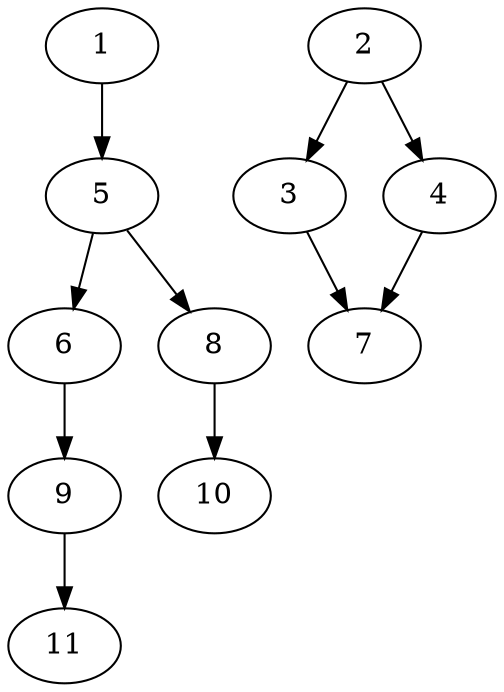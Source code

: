 // DAG (tier=1-easy, mode=compute, n=11, ccr=0.299, fat=0.479, density=0.397, regular=0.710, jump=0.032, mindata=262144, maxdata=2097152)
// DAG automatically generated by daggen at Sun Aug 24 16:33:32 2025
// /home/ermia/Project/Environments/daggen/bin/daggen --dot --ccr 0.299 --fat 0.479 --regular 0.710 --density 0.397 --jump 0.032 --mindata 262144 --maxdata 2097152 -n 11 
digraph G {
  1 [size="10870610567960114", alpha="0.03", expect_size="5435305283980057"]
  1 -> 5 [size ="4372847132672"]
  2 [size="13023558000201924", alpha="0.14", expect_size="6511779000100962"]
  2 -> 3 [size ="6885671436288"]
  2 -> 4 [size ="6885671436288"]
  3 [size="1813991110112968704", alpha="0.07", expect_size="906995555056484352"]
  3 -> 7 [size ="11899081064448"]
  4 [size="4658667908690345984", alpha="0.10", expect_size="2329333954345172992"]
  4 -> 7 [size ="22315047845888"]
  5 [size="256685407857011", alpha="0.02", expect_size="128342703928505"]
  5 -> 6 [size ="18424101076992"]
  5 -> 8 [size ="18424101076992"]
  6 [size="2355379793845180", alpha="0.19", expect_size="1177689896922590"]
  6 -> 9 [size ="3131643527168"]
  7 [size="147519344794927104", alpha="0.17", expect_size="73759672397463552"]
  8 [size="306305556554880", alpha="0.18", expect_size="153152778277440"]
  8 -> 10 [size ="15882789060608"]
  9 [size="102033043108772", alpha="0.11", expect_size="51016521554386"]
  9 -> 11 [size ="3111175323648"]
  10 [size="3583500334093626", alpha="0.13", expect_size="1791750167046813"]
  11 [size="4709057945398778", alpha="0.20", expect_size="2354528972699389"]
}